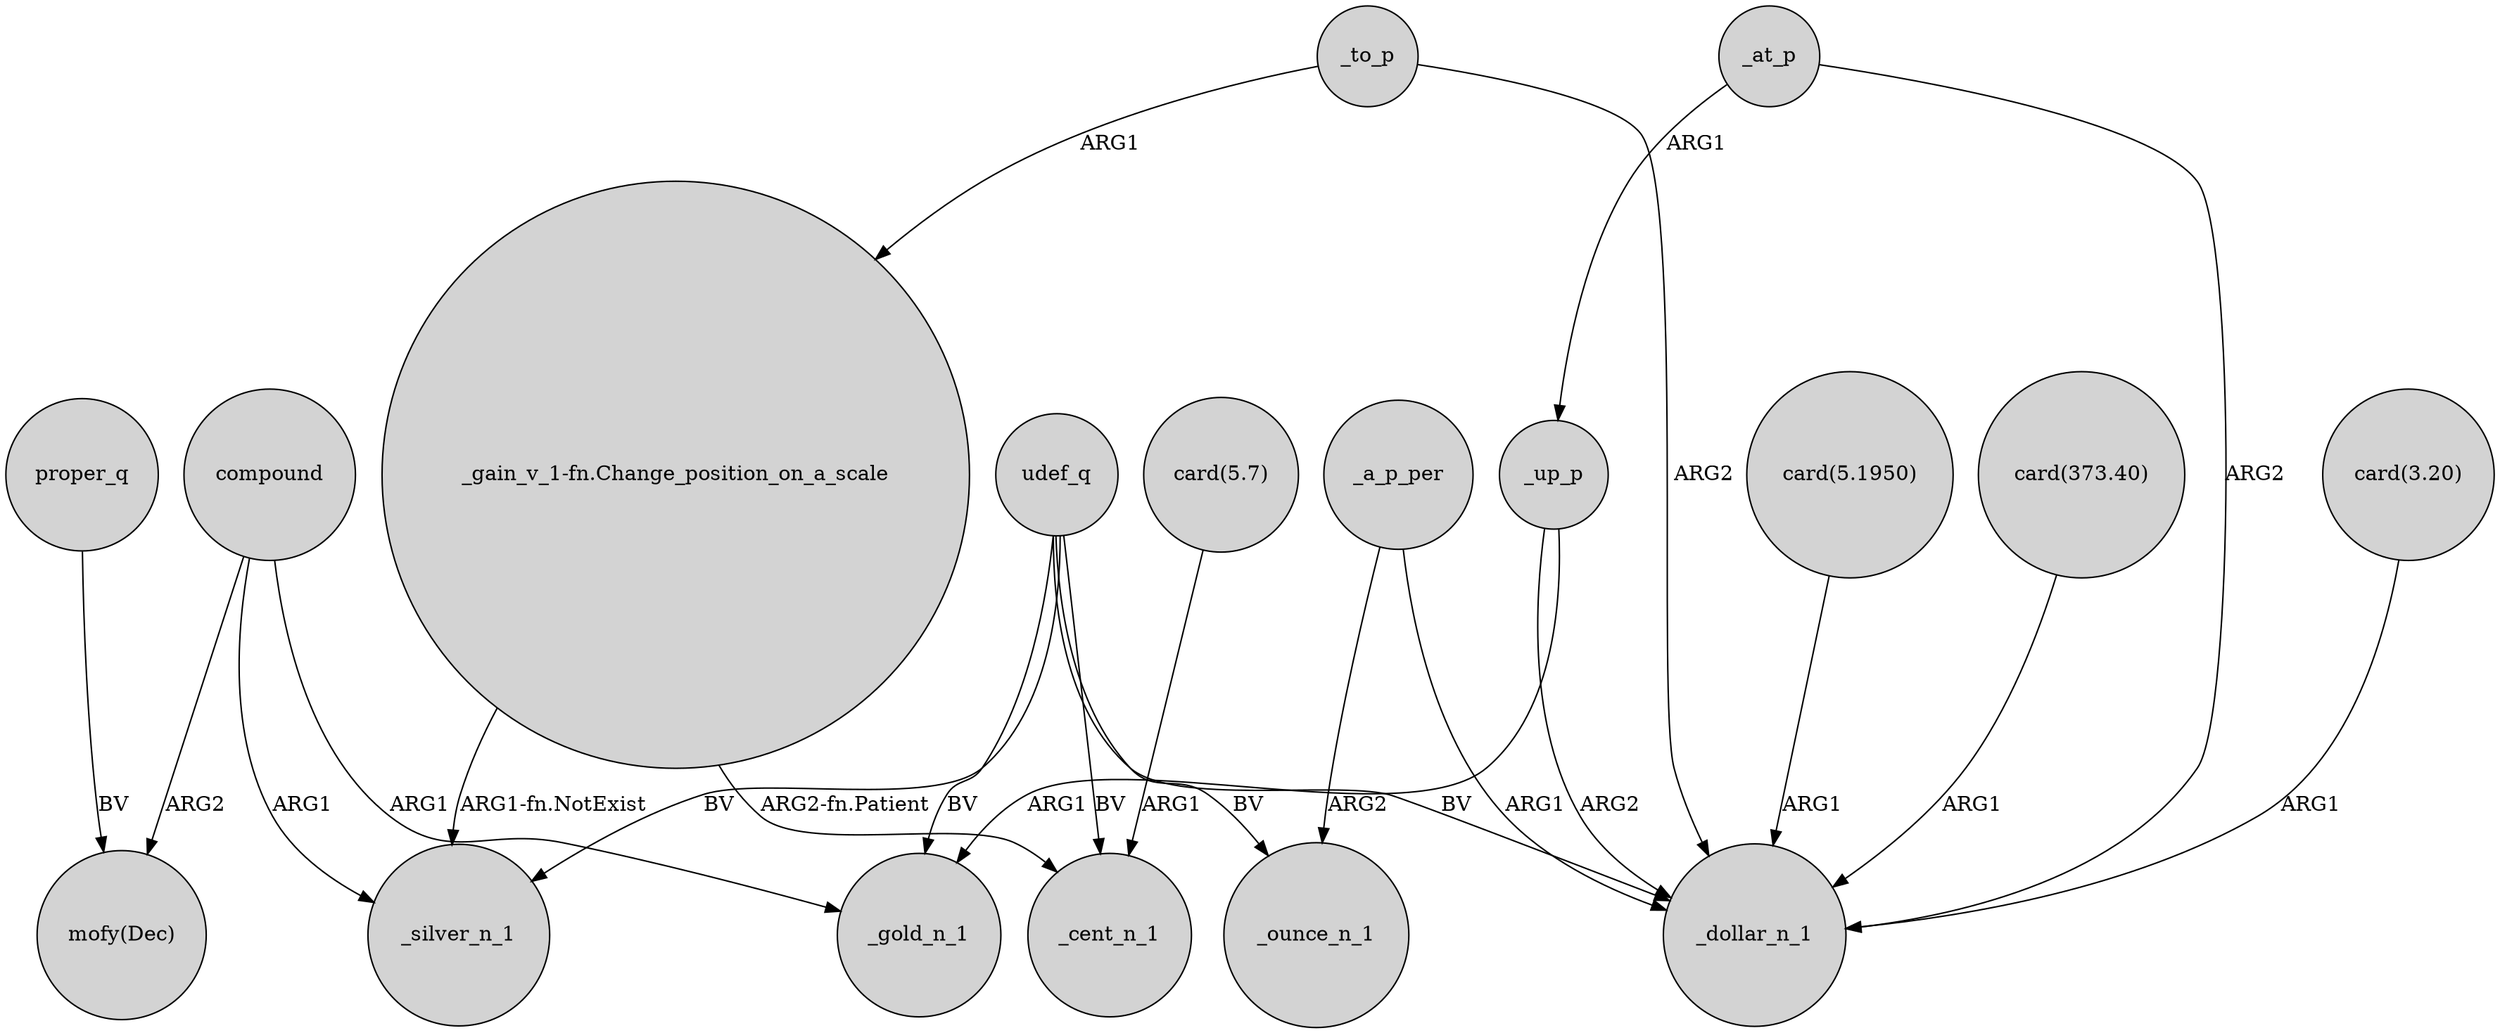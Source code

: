digraph {
	node [shape=circle style=filled]
	_up_p -> _gold_n_1 [label=ARG1]
	_to_p -> "_gain_v_1-fn.Change_position_on_a_scale" [label=ARG1]
	_at_p -> _dollar_n_1 [label=ARG2]
	"card(5.1950)" -> _dollar_n_1 [label=ARG1]
	_to_p -> _dollar_n_1 [label=ARG2]
	compound -> _gold_n_1 [label=ARG1]
	_up_p -> _dollar_n_1 [label=ARG2]
	proper_q -> "mofy(Dec)" [label=BV]
	udef_q -> _ounce_n_1 [label=BV]
	"card(373.40)" -> _dollar_n_1 [label=ARG1]
	"_gain_v_1-fn.Change_position_on_a_scale" -> _silver_n_1 [label="ARG1-fn.NotExist"]
	"_gain_v_1-fn.Change_position_on_a_scale" -> _cent_n_1 [label="ARG2-fn.Patient"]
	udef_q -> _cent_n_1 [label=BV]
	_a_p_per -> _dollar_n_1 [label=ARG1]
	_a_p_per -> _ounce_n_1 [label=ARG2]
	compound -> "mofy(Dec)" [label=ARG2]
	udef_q -> _gold_n_1 [label=BV]
	_at_p -> _up_p [label=ARG1]
	compound -> _silver_n_1 [label=ARG1]
	"card(5.7)" -> _cent_n_1 [label=ARG1]
	"card(3.20)" -> _dollar_n_1 [label=ARG1]
	udef_q -> _silver_n_1 [label=BV]
	udef_q -> _dollar_n_1 [label=BV]
}
